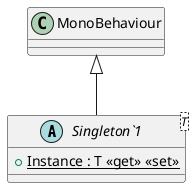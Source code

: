 @startuml
abstract class "Singleton`1"<T> {
    + {static} Instance : T <<get>> <<set>>
}
MonoBehaviour <|-- "Singleton`1"
@enduml
